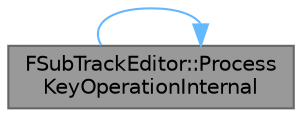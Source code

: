 digraph "FSubTrackEditor::ProcessKeyOperationInternal"
{
 // INTERACTIVE_SVG=YES
 // LATEX_PDF_SIZE
  bgcolor="transparent";
  edge [fontname=Helvetica,fontsize=10,labelfontname=Helvetica,labelfontsize=10];
  node [fontname=Helvetica,fontsize=10,shape=box,height=0.2,width=0.4];
  rankdir="LR";
  Node1 [id="Node000001",label="FSubTrackEditor::Process\lKeyOperationInternal",height=0.2,width=0.4,color="gray40", fillcolor="grey60", style="filled", fontcolor="black",tooltip="Handles adding keys to section."];
  Node1 -> Node1 [id="edge1_Node000001_Node000001",color="steelblue1",style="solid",tooltip=" "];
}
